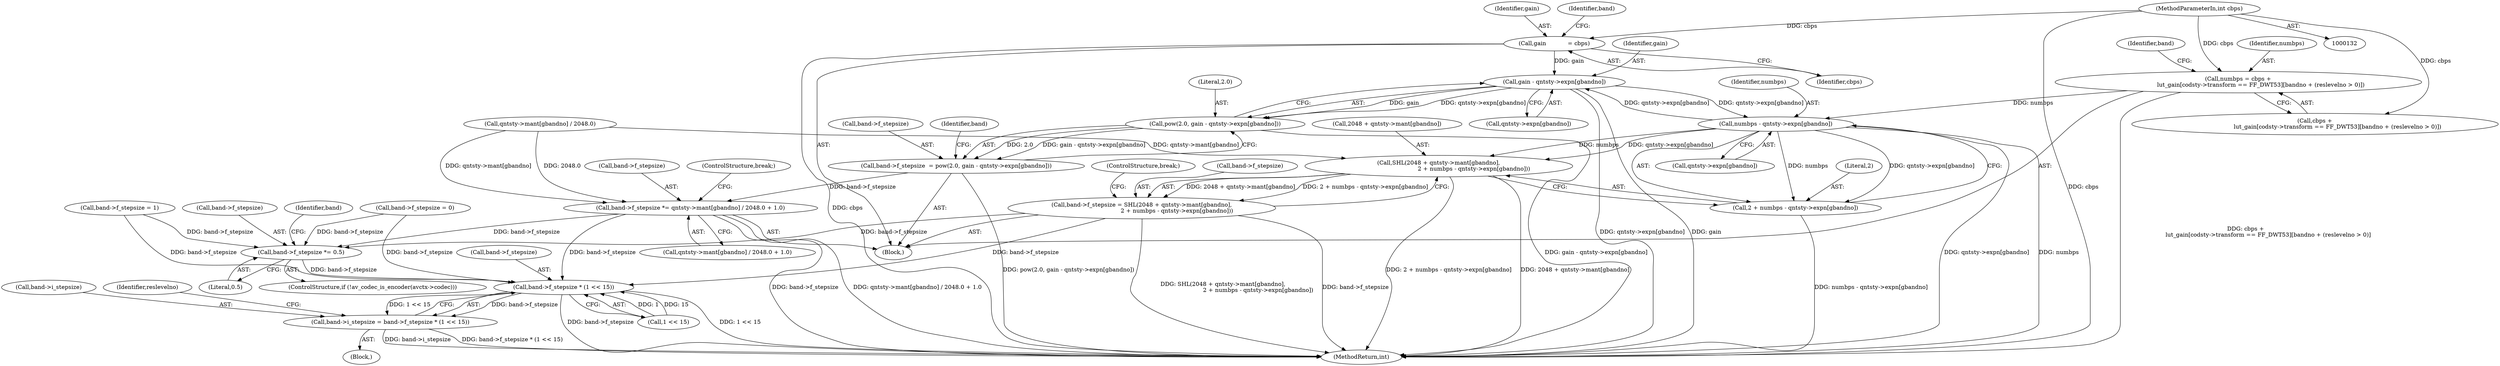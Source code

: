 digraph "0_FFmpeg_912ce9dd2080c5837285a471d750fa311e09b555_0@array" {
"1000608" [label="(Call,gain - qntsty->expn[gbandno])"];
"1000599" [label="(Call,gain            = cbps)"];
"1000136" [label="(MethodParameterIn,int cbps)"];
"1000590" [label="(Call,numbps - qntsty->expn[gbandno])"];
"1000559" [label="(Call,numbps = cbps +\n                         lut_gain[codsty->transform == FF_DWT53][bandno + (reslevelno > 0)])"];
"1000608" [label="(Call,gain - qntsty->expn[gbandno])"];
"1000580" [label="(Call,SHL(2048 + qntsty->mant[gbandno],\n                                       2 + numbps - qntsty->expn[gbandno]))"];
"1000576" [label="(Call,band->f_stepsize = SHL(2048 + qntsty->mant[gbandno],\n                                       2 + numbps - qntsty->expn[gbandno]))"];
"1000646" [label="(Call,band->f_stepsize *= 0.5)"];
"1000655" [label="(Call,band->f_stepsize * (1 << 15))"];
"1000651" [label="(Call,band->i_stepsize = band->f_stepsize * (1 << 15))"];
"1000588" [label="(Call,2 + numbps - qntsty->expn[gbandno])"];
"1000606" [label="(Call,pow(2.0, gain - qntsty->expn[gbandno]))"];
"1000602" [label="(Call,band->f_stepsize  = pow(2.0, gain - qntsty->expn[gbandno]))"];
"1000615" [label="(Call,band->f_stepsize *= qntsty->mant[gbandno] / 2048.0 + 1.0)"];
"1000604" [label="(Identifier,band)"];
"1000603" [label="(Call,band->f_stepsize)"];
"1000552" [label="(Call,band->f_stepsize = 1)"];
"1000581" [label="(Call,2048 + qntsty->mant[gbandno])"];
"1000597" [label="(ControlStructure,break;)"];
"1000559" [label="(Call,numbps = cbps +\n                         lut_gain[codsty->transform == FF_DWT53][bandno + (reslevelno > 0)])"];
"1000599" [label="(Call,gain            = cbps)"];
"1000609" [label="(Identifier,gain)"];
"1000591" [label="(Identifier,numbps)"];
"1000580" [label="(Call,SHL(2048 + qntsty->mant[gbandno],\n                                       2 + numbps - qntsty->expn[gbandno]))"];
"1000646" [label="(Call,band->f_stepsize *= 0.5)"];
"1000532" [label="(Block,)"];
"1000608" [label="(Call,gain - qntsty->expn[gbandno])"];
"1000619" [label="(Call,qntsty->mant[gbandno] / 2048.0 + 1.0)"];
"1000630" [label="(Call,band->f_stepsize = 0)"];
"1000615" [label="(Call,band->f_stepsize *= qntsty->mant[gbandno] / 2048.0 + 1.0)"];
"1000578" [label="(Identifier,band)"];
"1000616" [label="(Call,band->f_stepsize)"];
"1000606" [label="(Call,pow(2.0, gain - qntsty->expn[gbandno]))"];
"1000589" [label="(Literal,2)"];
"1000548" [label="(Block,)"];
"1000653" [label="(Identifier,band)"];
"1000576" [label="(Call,band->f_stepsize = SHL(2048 + qntsty->mant[gbandno],\n                                       2 + numbps - qntsty->expn[gbandno]))"];
"1000620" [label="(Call,qntsty->mant[gbandno] / 2048.0)"];
"1000602" [label="(Call,band->f_stepsize  = pow(2.0, gain - qntsty->expn[gbandno]))"];
"1000588" [label="(Call,2 + numbps - qntsty->expn[gbandno])"];
"1000655" [label="(Call,band->f_stepsize * (1 << 15))"];
"1000617" [label="(Identifier,band)"];
"1001573" [label="(MethodReturn,int)"];
"1000607" [label="(Literal,2.0)"];
"1000136" [label="(MethodParameterIn,int cbps)"];
"1000659" [label="(Call,1 << 15)"];
"1000560" [label="(Identifier,numbps)"];
"1000647" [label="(Call,band->f_stepsize)"];
"1000592" [label="(Call,qntsty->expn[gbandno])"];
"1000656" [label="(Call,band->f_stepsize)"];
"1000628" [label="(ControlStructure,break;)"];
"1000640" [label="(ControlStructure,if (!av_codec_is_encoder(avctx->codec)))"];
"1000652" [label="(Call,band->i_stepsize)"];
"1000610" [label="(Call,qntsty->expn[gbandno])"];
"1000664" [label="(Identifier,reslevelno)"];
"1000650" [label="(Literal,0.5)"];
"1000561" [label="(Call,cbps +\n                         lut_gain[codsty->transform == FF_DWT53][bandno + (reslevelno > 0)])"];
"1000590" [label="(Call,numbps - qntsty->expn[gbandno])"];
"1000600" [label="(Identifier,gain)"];
"1000651" [label="(Call,band->i_stepsize = band->f_stepsize * (1 << 15))"];
"1000601" [label="(Identifier,cbps)"];
"1000577" [label="(Call,band->f_stepsize)"];
"1000608" -> "1000606"  [label="AST: "];
"1000608" -> "1000610"  [label="CFG: "];
"1000609" -> "1000608"  [label="AST: "];
"1000610" -> "1000608"  [label="AST: "];
"1000606" -> "1000608"  [label="CFG: "];
"1000608" -> "1001573"  [label="DDG: qntsty->expn[gbandno]"];
"1000608" -> "1001573"  [label="DDG: gain"];
"1000608" -> "1000590"  [label="DDG: qntsty->expn[gbandno]"];
"1000608" -> "1000606"  [label="DDG: gain"];
"1000608" -> "1000606"  [label="DDG: qntsty->expn[gbandno]"];
"1000599" -> "1000608"  [label="DDG: gain"];
"1000590" -> "1000608"  [label="DDG: qntsty->expn[gbandno]"];
"1000599" -> "1000548"  [label="AST: "];
"1000599" -> "1000601"  [label="CFG: "];
"1000600" -> "1000599"  [label="AST: "];
"1000601" -> "1000599"  [label="AST: "];
"1000604" -> "1000599"  [label="CFG: "];
"1000599" -> "1001573"  [label="DDG: cbps"];
"1000136" -> "1000599"  [label="DDG: cbps"];
"1000136" -> "1000132"  [label="AST: "];
"1000136" -> "1001573"  [label="DDG: cbps"];
"1000136" -> "1000559"  [label="DDG: cbps"];
"1000136" -> "1000561"  [label="DDG: cbps"];
"1000590" -> "1000588"  [label="AST: "];
"1000590" -> "1000592"  [label="CFG: "];
"1000591" -> "1000590"  [label="AST: "];
"1000592" -> "1000590"  [label="AST: "];
"1000588" -> "1000590"  [label="CFG: "];
"1000590" -> "1001573"  [label="DDG: qntsty->expn[gbandno]"];
"1000590" -> "1001573"  [label="DDG: numbps"];
"1000590" -> "1000580"  [label="DDG: numbps"];
"1000590" -> "1000580"  [label="DDG: qntsty->expn[gbandno]"];
"1000590" -> "1000588"  [label="DDG: numbps"];
"1000590" -> "1000588"  [label="DDG: qntsty->expn[gbandno]"];
"1000559" -> "1000590"  [label="DDG: numbps"];
"1000559" -> "1000548"  [label="AST: "];
"1000559" -> "1000561"  [label="CFG: "];
"1000560" -> "1000559"  [label="AST: "];
"1000561" -> "1000559"  [label="AST: "];
"1000578" -> "1000559"  [label="CFG: "];
"1000559" -> "1001573"  [label="DDG: cbps +\n                         lut_gain[codsty->transform == FF_DWT53][bandno + (reslevelno > 0)]"];
"1000580" -> "1000576"  [label="AST: "];
"1000580" -> "1000588"  [label="CFG: "];
"1000581" -> "1000580"  [label="AST: "];
"1000588" -> "1000580"  [label="AST: "];
"1000576" -> "1000580"  [label="CFG: "];
"1000580" -> "1001573"  [label="DDG: 2 + numbps - qntsty->expn[gbandno]"];
"1000580" -> "1001573"  [label="DDG: 2048 + qntsty->mant[gbandno]"];
"1000580" -> "1000576"  [label="DDG: 2048 + qntsty->mant[gbandno]"];
"1000580" -> "1000576"  [label="DDG: 2 + numbps - qntsty->expn[gbandno]"];
"1000620" -> "1000580"  [label="DDG: qntsty->mant[gbandno]"];
"1000576" -> "1000548"  [label="AST: "];
"1000577" -> "1000576"  [label="AST: "];
"1000597" -> "1000576"  [label="CFG: "];
"1000576" -> "1001573"  [label="DDG: SHL(2048 + qntsty->mant[gbandno],\n                                       2 + numbps - qntsty->expn[gbandno])"];
"1000576" -> "1001573"  [label="DDG: band->f_stepsize"];
"1000576" -> "1000646"  [label="DDG: band->f_stepsize"];
"1000576" -> "1000655"  [label="DDG: band->f_stepsize"];
"1000646" -> "1000640"  [label="AST: "];
"1000646" -> "1000650"  [label="CFG: "];
"1000647" -> "1000646"  [label="AST: "];
"1000650" -> "1000646"  [label="AST: "];
"1000653" -> "1000646"  [label="CFG: "];
"1000552" -> "1000646"  [label="DDG: band->f_stepsize"];
"1000630" -> "1000646"  [label="DDG: band->f_stepsize"];
"1000615" -> "1000646"  [label="DDG: band->f_stepsize"];
"1000646" -> "1000655"  [label="DDG: band->f_stepsize"];
"1000655" -> "1000651"  [label="AST: "];
"1000655" -> "1000659"  [label="CFG: "];
"1000656" -> "1000655"  [label="AST: "];
"1000659" -> "1000655"  [label="AST: "];
"1000651" -> "1000655"  [label="CFG: "];
"1000655" -> "1001573"  [label="DDG: band->f_stepsize"];
"1000655" -> "1001573"  [label="DDG: 1 << 15"];
"1000655" -> "1000651"  [label="DDG: band->f_stepsize"];
"1000655" -> "1000651"  [label="DDG: 1 << 15"];
"1000552" -> "1000655"  [label="DDG: band->f_stepsize"];
"1000630" -> "1000655"  [label="DDG: band->f_stepsize"];
"1000615" -> "1000655"  [label="DDG: band->f_stepsize"];
"1000659" -> "1000655"  [label="DDG: 1"];
"1000659" -> "1000655"  [label="DDG: 15"];
"1000651" -> "1000532"  [label="AST: "];
"1000652" -> "1000651"  [label="AST: "];
"1000664" -> "1000651"  [label="CFG: "];
"1000651" -> "1001573"  [label="DDG: band->f_stepsize * (1 << 15)"];
"1000651" -> "1001573"  [label="DDG: band->i_stepsize"];
"1000589" -> "1000588"  [label="AST: "];
"1000588" -> "1001573"  [label="DDG: numbps - qntsty->expn[gbandno]"];
"1000606" -> "1000602"  [label="AST: "];
"1000607" -> "1000606"  [label="AST: "];
"1000602" -> "1000606"  [label="CFG: "];
"1000606" -> "1001573"  [label="DDG: gain - qntsty->expn[gbandno]"];
"1000606" -> "1000602"  [label="DDG: 2.0"];
"1000606" -> "1000602"  [label="DDG: gain - qntsty->expn[gbandno]"];
"1000602" -> "1000548"  [label="AST: "];
"1000603" -> "1000602"  [label="AST: "];
"1000617" -> "1000602"  [label="CFG: "];
"1000602" -> "1001573"  [label="DDG: pow(2.0, gain - qntsty->expn[gbandno])"];
"1000602" -> "1000615"  [label="DDG: band->f_stepsize"];
"1000615" -> "1000548"  [label="AST: "];
"1000615" -> "1000619"  [label="CFG: "];
"1000616" -> "1000615"  [label="AST: "];
"1000619" -> "1000615"  [label="AST: "];
"1000628" -> "1000615"  [label="CFG: "];
"1000615" -> "1001573"  [label="DDG: band->f_stepsize"];
"1000615" -> "1001573"  [label="DDG: qntsty->mant[gbandno] / 2048.0 + 1.0"];
"1000620" -> "1000615"  [label="DDG: qntsty->mant[gbandno]"];
"1000620" -> "1000615"  [label="DDG: 2048.0"];
}
